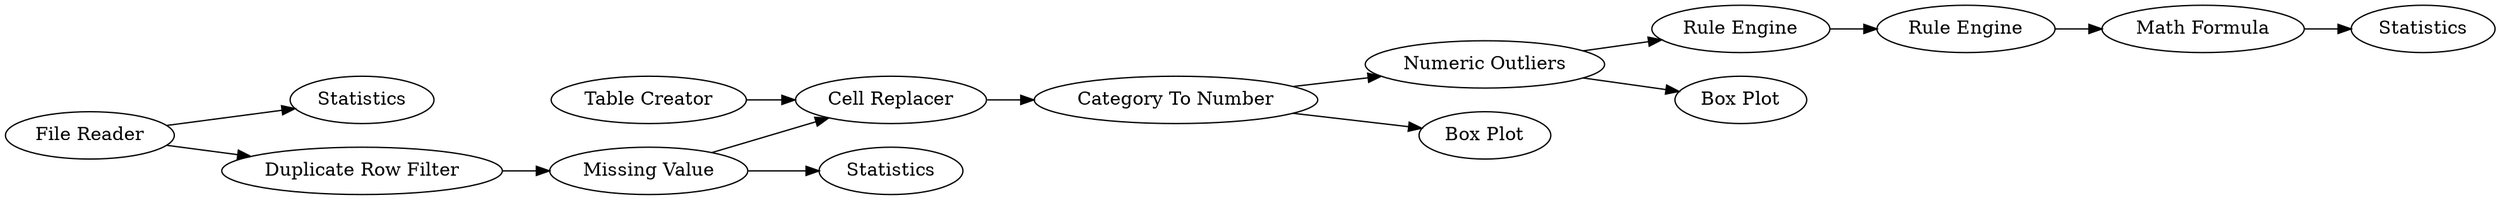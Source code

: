 digraph {
	1 [label="File Reader"]
	2 [label=Statistics]
	4 [label="Table Creator"]
	5 [label="Missing Value"]
	6 [label="Cell Replacer"]
	8 [label="Category To Number"]
	9 [label="Numeric Outliers"]
	10 [label="Rule Engine"]
	11 [label="Duplicate Row Filter"]
	12 [label="Rule Engine"]
	17 [label="Box Plot"]
	18 [label="Box Plot"]
	19 [label=Statistics]
	20 [label=Statistics]
	21 [label="Math Formula"]
	1 -> 2
	1 -> 11
	4 -> 6
	5 -> 6
	5 -> 19
	6 -> 8
	8 -> 17
	8 -> 9
	9 -> 18
	9 -> 10
	10 -> 12
	11 -> 5
	12 -> 21
	21 -> 20
	rankdir=LR
}
